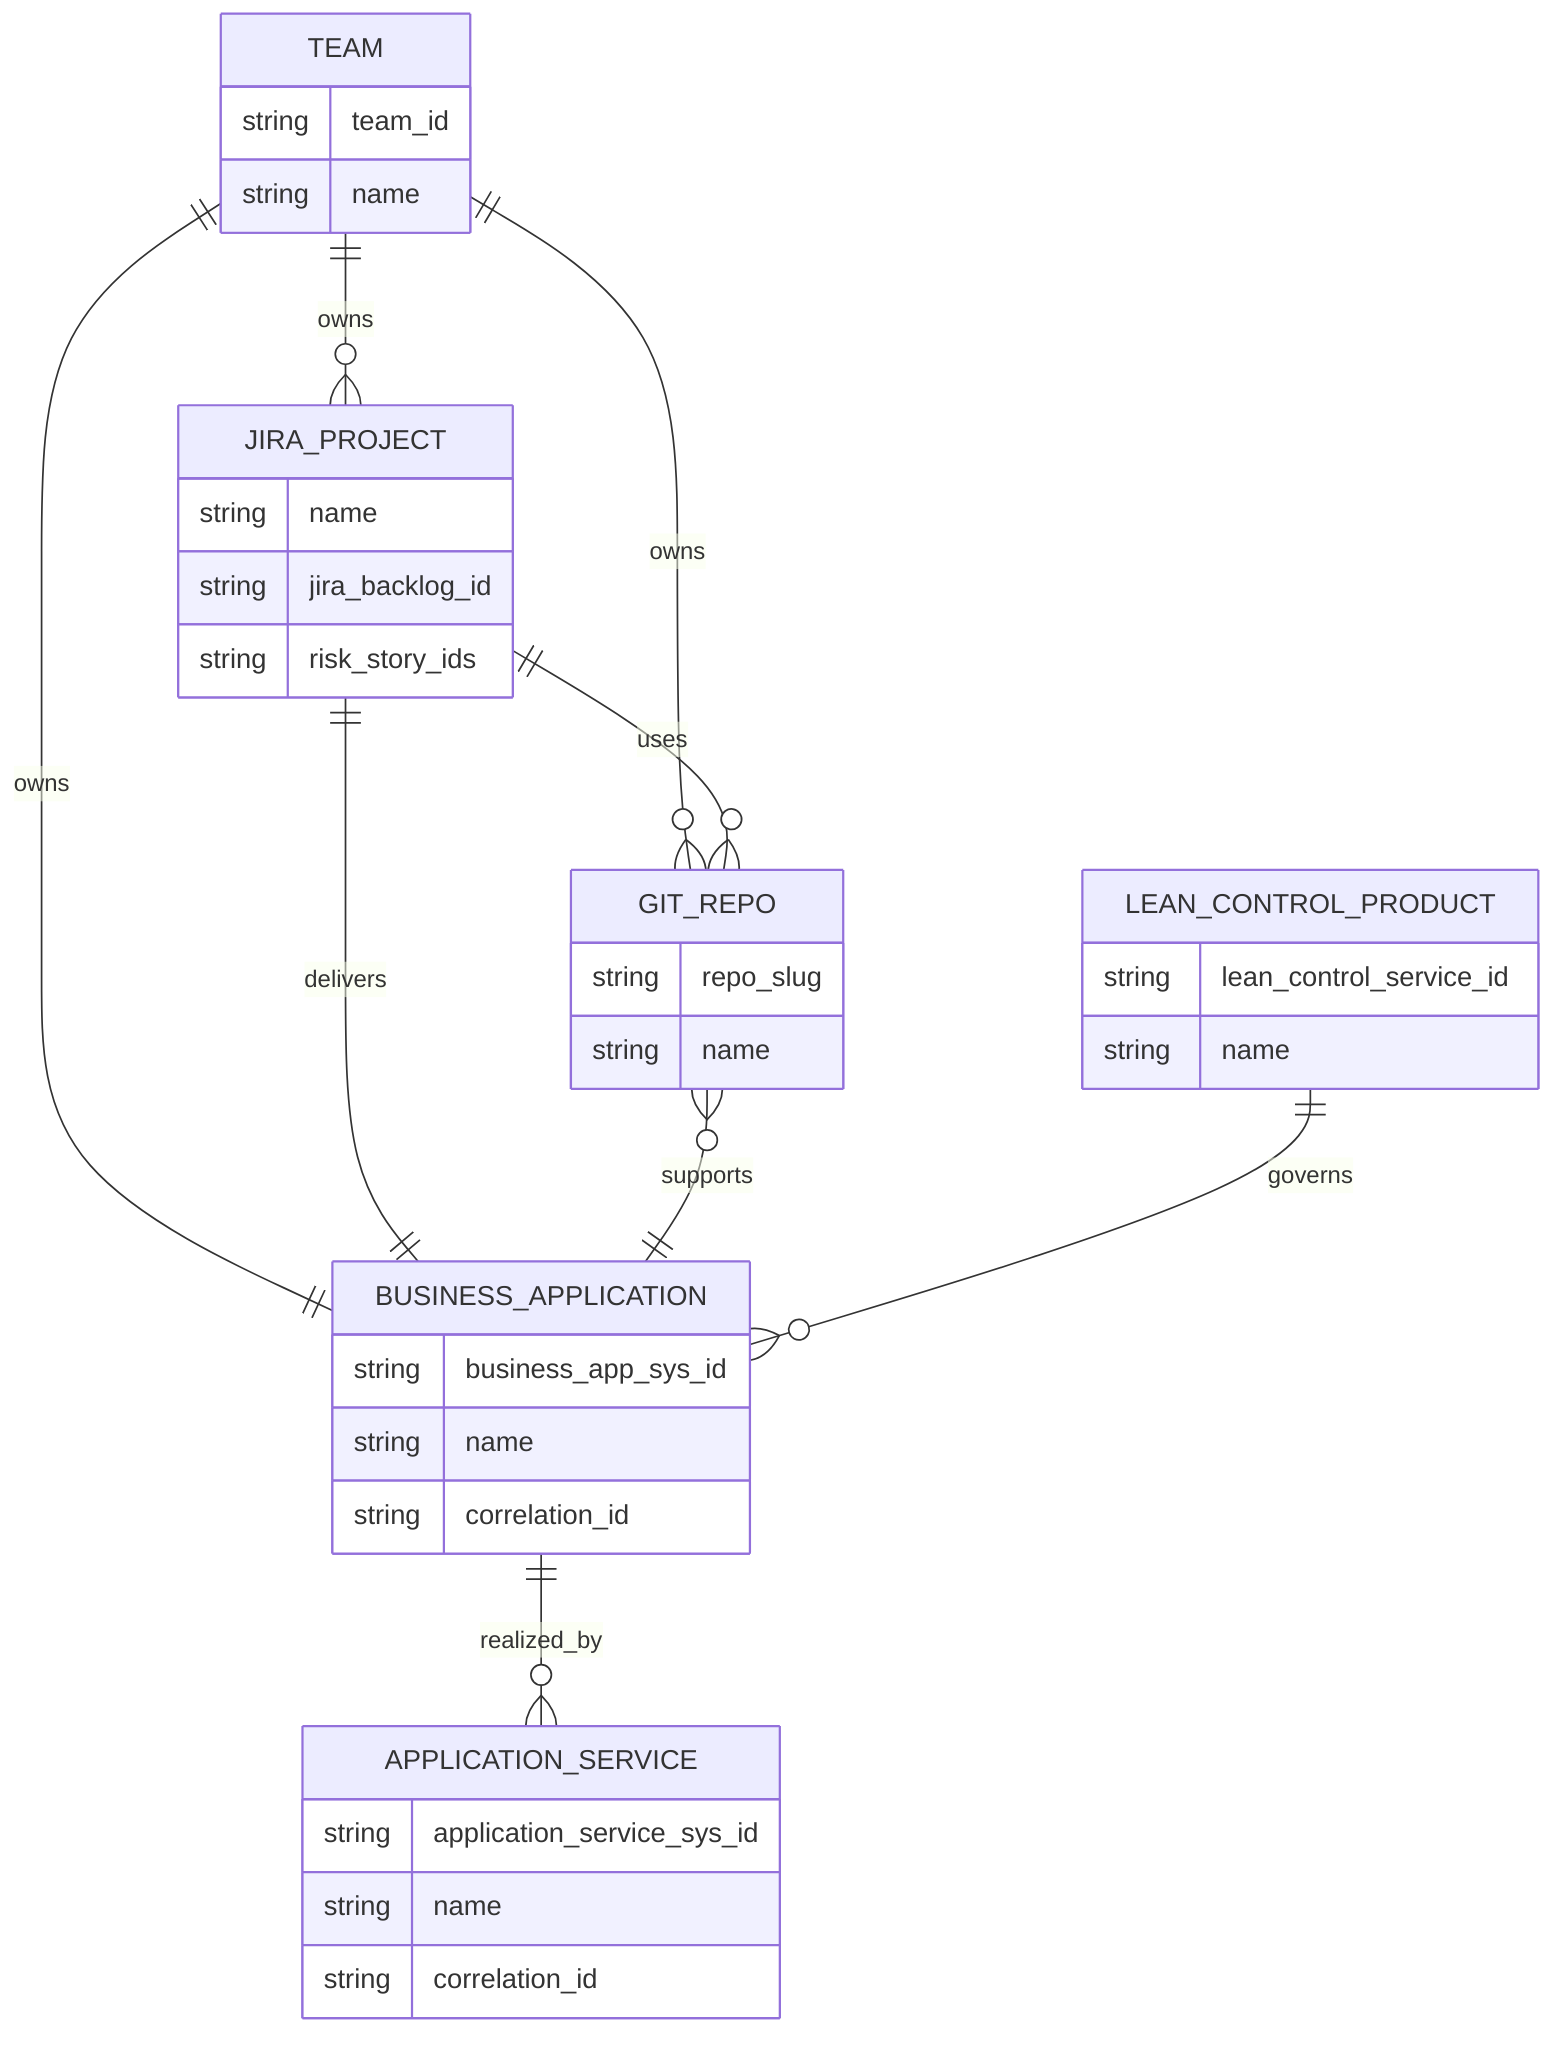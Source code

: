 erDiagram
    TEAM ||--o{ JIRA_PROJECT : owns
    TEAM ||--o{ GIT_REPO : owns
    TEAM ||--|| BUSINESS_APPLICATION : owns

    JIRA_PROJECT ||--o{ GIT_REPO : uses
    JIRA_PROJECT ||--|| BUSINESS_APPLICATION : delivers

    GIT_REPO }o--|| BUSINESS_APPLICATION : supports
    BUSINESS_APPLICATION ||--o{ APPLICATION_SERVICE : realized_by
    LEAN_CONTROL_PRODUCT ||--o{ BUSINESS_APPLICATION : governs

    TEAM {
        string team_id
        string name
    }

    JIRA_PROJECT {
        string name
        string jira_backlog_id
        string risk_story_ids
    }

    GIT_REPO {
        string repo_slug
        string name
    }

    BUSINESS_APPLICATION {
        string business_app_sys_id
        string name
        string correlation_id
    }

    APPLICATION_SERVICE {
        string application_service_sys_id
        string name
        string correlation_id
    }

    LEAN_CONTROL_PRODUCT {
        string lean_control_service_id
        string name
    }